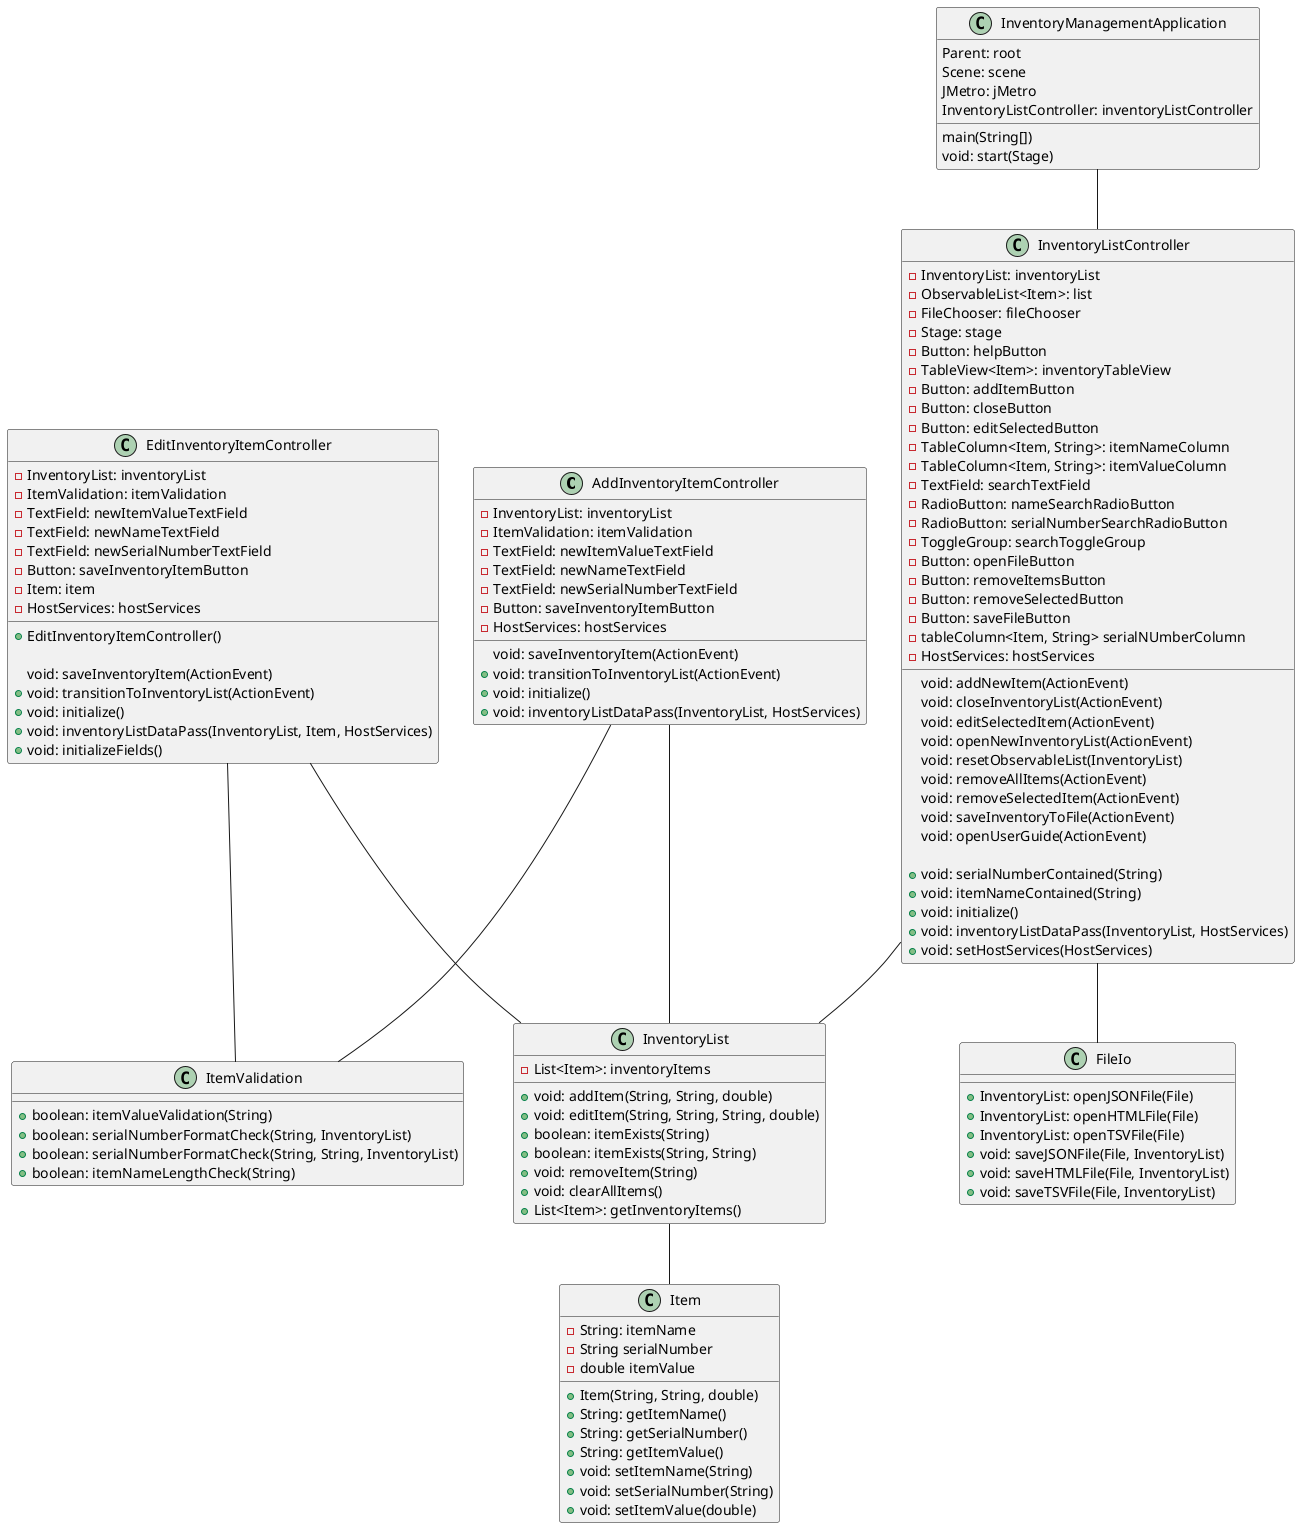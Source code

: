 @startuml
AddInventoryItemController -- InventoryList
AddInventoryItemController -- ItemValidation
EditInventoryItemController -- InventoryList
EditInventoryItemController -- ItemValidation
InventoryListController -- InventoryList
InventoryListController -- FileIo
InventoryManagementApplication -- InventoryListController
InventoryList -- Item

class AddInventoryItemController {
    -InventoryList: inventoryList
    -ItemValidation: itemValidation
    -TextField: newItemValueTextField
    -TextField: newNameTextField
    -TextField: newSerialNumberTextField
    -Button: saveInventoryItemButton
    -HostServices: hostServices

    void: saveInventoryItem(ActionEvent)
    +void: transitionToInventoryList(ActionEvent)
    +void: initialize()
    +void: inventoryListDataPass(InventoryList, HostServices)
}

class EditInventoryItemController {
    -InventoryList: inventoryList
    -ItemValidation: itemValidation
    -TextField: newItemValueTextField
    -TextField: newNameTextField
    -TextField: newSerialNumberTextField
    -Button: saveInventoryItemButton
    -Item: item
    -HostServices: hostServices

    +EditInventoryItemController()

    void: saveInventoryItem(ActionEvent)
    +void: transitionToInventoryList(ActionEvent)
    +void: initialize()
    +void: inventoryListDataPass(InventoryList, Item, HostServices)
    +void: initializeFields()
}

class FileIo {
    +InventoryList: openJSONFile(File)
    +InventoryList: openHTMLFile(File)
    +InventoryList: openTSVFile(File)
    +void: saveJSONFile(File, InventoryList)
    +void: saveHTMLFile(File, InventoryList)
    +void: saveTSVFile(File, InventoryList)
}

class InventoryList {
    -List<Item>: inventoryItems

    +void: addItem(String, String, double)
    +void: editItem(String, String, String, double)
    +boolean: itemExists(String)
    +boolean: itemExists(String, String)
    +void: removeItem(String)
    +void: clearAllItems()
    +List<Item>: getInventoryItems()
}

class InventoryListController {
    -InventoryList: inventoryList
    -ObservableList<Item>: list
    -FileChooser: fileChooser
    -Stage: stage
    -Button: helpButton
    -TableView<Item>: inventoryTableView
    -Button: addItemButton
    -Button: closeButton
    -Button: editSelectedButton
    -TableColumn<Item, String>: itemNameColumn
    -TableColumn<Item, String>: itemValueColumn
    -TextField: searchTextField
    -RadioButton: nameSearchRadioButton
    -RadioButton: serialNumberSearchRadioButton
    -ToggleGroup: searchToggleGroup
    -Button: openFileButton
    -Button: removeItemsButton
    -Button: removeSelectedButton
    -Button: saveFileButton
    -tableColumn<Item, String> serialNUmberColumn
    -HostServices: hostServices

    void: addNewItem(ActionEvent)
    void: closeInventoryList(ActionEvent)
    void: editSelectedItem(ActionEvent)
    void: openNewInventoryList(ActionEvent)
    void: resetObservableList(InventoryList)
    void: removeAllItems(ActionEvent)
    void: removeSelectedItem(ActionEvent)
    void: saveInventoryToFile(ActionEvent)
    void: openUserGuide(ActionEvent)

    +void: serialNumberContained(String)
    +void: itemNameContained(String)
    +void: initialize()
    +void: inventoryListDataPass(InventoryList, HostServices)
    +void: setHostServices(HostServices)
}

class InventoryManagementApplication {
    main(String[])
    void: start(Stage)
    Parent: root
    Scene: scene
    JMetro: jMetro
    InventoryListController: inventoryListController
}

class Item {
    -String: itemName
    -String serialNumber
    -double itemValue

    +Item(String, String, double)
    +String: getItemName()
    +String: getSerialNumber()
    +String: getItemValue()
    +void: setItemName(String)
    +void: setSerialNumber(String)
    +void: setItemValue(double)
}

class ItemValidation {
    +boolean: itemValueValidation(String)
    +boolean: serialNumberFormatCheck(String, InventoryList)
    +boolean: serialNumberFormatCheck(String, String, InventoryList)
    +boolean: itemNameLengthCheck(String)
}
@enduml